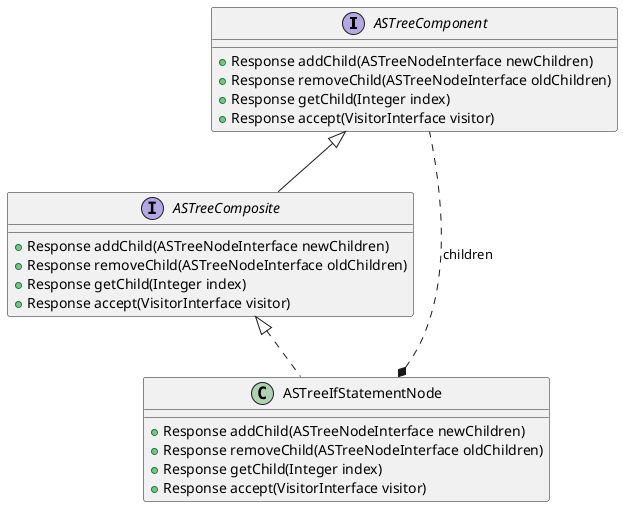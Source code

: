@startuml
'https://plantuml.com/class-diagram

interface ASTreeComponent{
    + Response addChild(ASTreeNodeInterface newChildren)
    + Response removeChild(ASTreeNodeInterface oldChildren)
    + Response getChild(Integer index)
    + Response accept(VisitorInterface visitor)
}
interface ASTreeComposite extends ASTreeComponent{
    + Response addChild(ASTreeNodeInterface newChildren)
    + Response removeChild(ASTreeNodeInterface oldChildren)
    + Response getChild(Integer index)
    + Response accept(VisitorInterface visitor)
}
class ASTreeIfStatementNode implements ASTreeComposite{
    + Response addChild(ASTreeNodeInterface newChildren)
    + Response removeChild(ASTreeNodeInterface oldChildren)
    + Response getChild(Integer index)
    + Response accept(VisitorInterface visitor)
}

ASTreeIfStatementNode *.. ASTreeComponent: children

@enduml